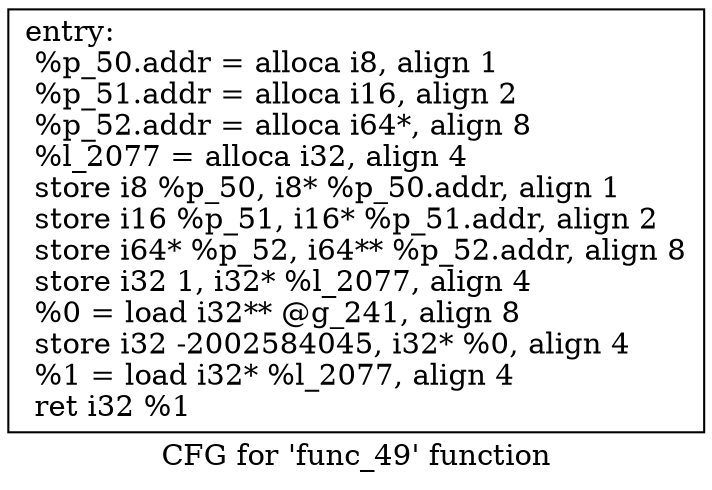 digraph "CFG for 'func_49' function" {
	label="CFG for 'func_49' function";

	Node0xa909278 [shape=record,label="{entry:\l  %p_50.addr = alloca i8, align 1\l  %p_51.addr = alloca i16, align 2\l  %p_52.addr = alloca i64*, align 8\l  %l_2077 = alloca i32, align 4\l  store i8 %p_50, i8* %p_50.addr, align 1\l  store i16 %p_51, i16* %p_51.addr, align 2\l  store i64* %p_52, i64** %p_52.addr, align 8\l  store i32 1, i32* %l_2077, align 4\l  %0 = load i32** @g_241, align 8\l  store i32 -2002584045, i32* %0, align 4\l  %1 = load i32* %l_2077, align 4\l  ret i32 %1\l}"];
}
